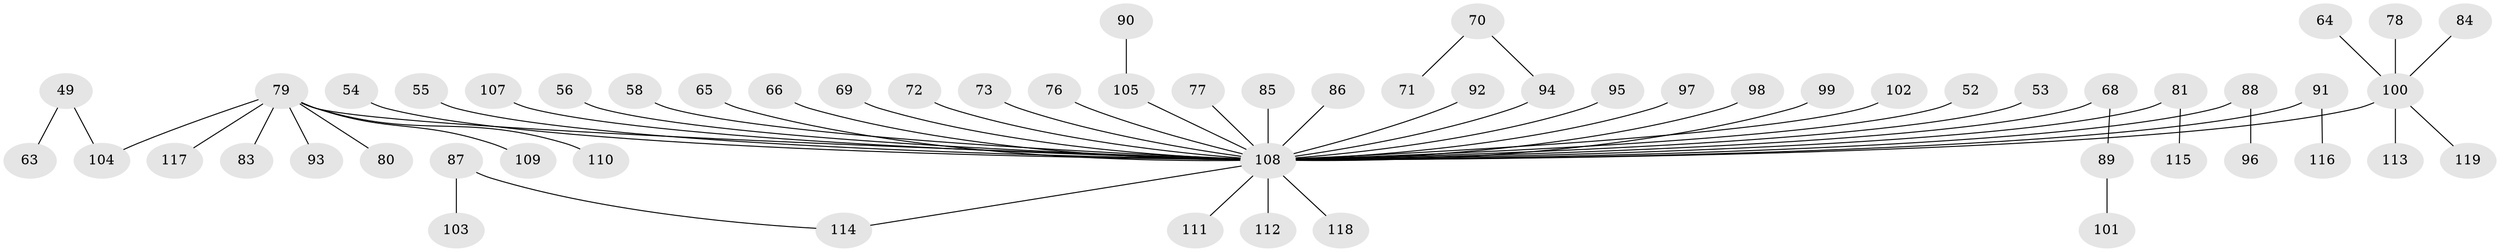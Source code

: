 // original degree distribution, {4: 0.058823529411764705, 6: 0.058823529411764705, 7: 0.008403361344537815, 1: 0.5210084033613446, 2: 0.2605042016806723, 5: 0.008403361344537815, 3: 0.08403361344537816}
// Generated by graph-tools (version 1.1) at 2025/53/03/09/25 04:53:15]
// undirected, 59 vertices, 58 edges
graph export_dot {
graph [start="1"]
  node [color=gray90,style=filled];
  49;
  52;
  53;
  54;
  55;
  56;
  58;
  63;
  64;
  65;
  66;
  68;
  69;
  70;
  71;
  72;
  73;
  76;
  77;
  78;
  79 [super="+32"];
  80;
  81;
  83 [super="+42"];
  84;
  85;
  86;
  87;
  88;
  89;
  90;
  91 [super="+40"];
  92;
  93;
  94 [super="+43"];
  95;
  96;
  97;
  98;
  99;
  100 [super="+47+48+59+60"];
  101;
  102;
  103;
  104 [super="+31"];
  105 [super="+82"];
  107;
  108 [super="+67+75+62+44+51+106"];
  109 [super="+46"];
  110;
  111;
  112;
  113;
  114 [super="+61"];
  115;
  116;
  117;
  118;
  119;
  49 -- 63;
  49 -- 104;
  52 -- 108;
  53 -- 108;
  54 -- 108;
  55 -- 108;
  56 -- 108;
  58 -- 108;
  64 -- 100;
  65 -- 108;
  66 -- 108;
  68 -- 89;
  68 -- 108;
  69 -- 108;
  70 -- 71;
  70 -- 94;
  72 -- 108;
  73 -- 108;
  76 -- 108;
  77 -- 108;
  78 -- 100;
  79 -- 80;
  79 -- 93;
  79 -- 110;
  79 -- 117;
  79 -- 104;
  79 -- 108;
  79 -- 83;
  79 -- 109;
  81 -- 115;
  81 -- 108;
  84 -- 100;
  85 -- 108;
  86 -- 108;
  87 -- 103;
  87 -- 114;
  88 -- 96;
  88 -- 108;
  89 -- 101;
  90 -- 105;
  91 -- 116;
  91 -- 108;
  92 -- 108;
  94 -- 108;
  95 -- 108;
  97 -- 108;
  98 -- 108;
  99 -- 108;
  100 -- 113;
  100 -- 119;
  100 -- 108;
  102 -- 108;
  105 -- 108;
  107 -- 108;
  108 -- 112;
  108 -- 114;
  108 -- 118;
  108 -- 111;
}
